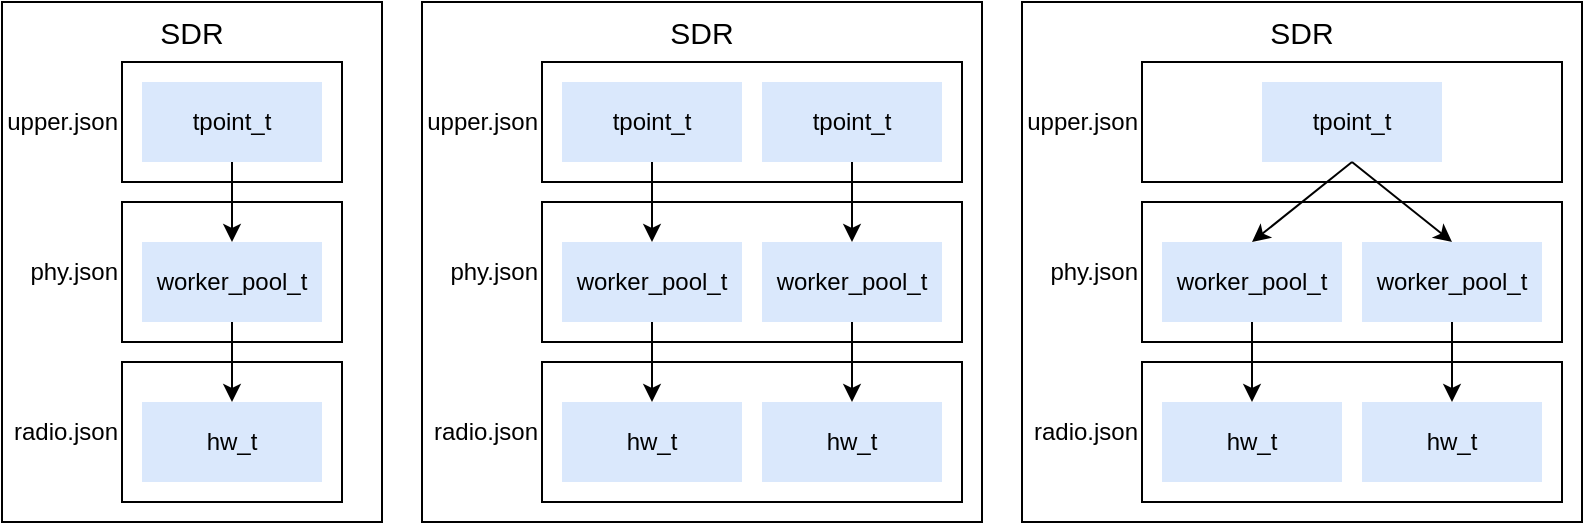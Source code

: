 <mxfile version="26.1.1">
  <diagram id="aQhpeuAyKN3efvRNQwSn" name="Draft 0">
    <mxGraphModel dx="989" dy="617" grid="1" gridSize="10" guides="0" tooltips="1" connect="1" arrows="1" fold="1" page="1" pageScale="1" pageWidth="827" pageHeight="583" math="0" shadow="0">
      <root>
        <mxCell id="0" />
        <mxCell id="1" parent="0" />
        <mxCell id="8TTzhzkPqiKwERcbz_GF-29" value="SDR" style="rounded=0;whiteSpace=wrap;html=1;fillColor=default;verticalAlign=top;fontSize=15;" parent="1" vertex="1">
          <mxGeometry x="230" y="10" width="280" height="260" as="geometry" />
        </mxCell>
        <mxCell id="8TTzhzkPqiKwERcbz_GF-19" value="SDR" style="rounded=0;whiteSpace=wrap;html=1;fillColor=default;verticalAlign=top;fontSize=15;" parent="1" vertex="1">
          <mxGeometry x="20" y="10" width="190" height="260" as="geometry" />
        </mxCell>
        <mxCell id="8TTzhzkPqiKwERcbz_GF-39" value="SDR" style="rounded=0;whiteSpace=wrap;html=1;fillColor=default;verticalAlign=top;fontSize=15;" parent="1" vertex="1">
          <mxGeometry x="530" y="10" width="280" height="260" as="geometry" />
        </mxCell>
        <mxCell id="8TTzhzkPqiKwERcbz_GF-28" value="upper.json" style="rounded=0;whiteSpace=wrap;html=1;fillColor=none;labelPosition=left;verticalLabelPosition=middle;align=right;verticalAlign=middle;" parent="1" vertex="1">
          <mxGeometry x="290" y="40" width="210" height="60" as="geometry" />
        </mxCell>
        <mxCell id="8TTzhzkPqiKwERcbz_GF-26" value="radio.json" style="rounded=0;whiteSpace=wrap;html=1;fillColor=none;labelPosition=left;verticalLabelPosition=middle;align=right;verticalAlign=middle;" parent="1" vertex="1">
          <mxGeometry x="290" y="190" width="210" height="70" as="geometry" />
        </mxCell>
        <mxCell id="8TTzhzkPqiKwERcbz_GF-27" value="phy.json" style="rounded=0;whiteSpace=wrap;html=1;fillColor=none;labelPosition=left;verticalLabelPosition=middle;align=right;verticalAlign=middle;" parent="1" vertex="1">
          <mxGeometry x="290" y="110" width="210" height="70" as="geometry" />
        </mxCell>
        <mxCell id="gou46OdMyQ_DH9dvmqBt-82" value="hw_t" style="rounded=0;whiteSpace=wrap;html=1;fillColor=#dae8fc;strokeColor=none;verticalAlign=middle;dashed=1;" parent="1" vertex="1">
          <mxGeometry x="90" y="210" width="90" height="40" as="geometry" />
        </mxCell>
        <mxCell id="8TTzhzkPqiKwERcbz_GF-3" value="worker_pool_t" style="rounded=0;whiteSpace=wrap;html=1;fillColor=#dae8fc;strokeColor=none;verticalAlign=middle;dashed=1;" parent="1" vertex="1">
          <mxGeometry x="90" y="130" width="90" height="40" as="geometry" />
        </mxCell>
        <mxCell id="8TTzhzkPqiKwERcbz_GF-4" value="tpoint_t" style="rounded=0;whiteSpace=wrap;html=1;fillColor=#dae8fc;strokeColor=none;verticalAlign=middle;dashed=1;" parent="1" vertex="1">
          <mxGeometry x="90" y="50" width="90" height="40" as="geometry" />
        </mxCell>
        <mxCell id="8TTzhzkPqiKwERcbz_GF-11" value="" style="endArrow=classic;html=1;rounded=0;exitX=0.5;exitY=1;exitDx=0;exitDy=0;entryX=0.5;entryY=0;entryDx=0;entryDy=0;" parent="1" source="8TTzhzkPqiKwERcbz_GF-4" target="8TTzhzkPqiKwERcbz_GF-3" edge="1">
          <mxGeometry width="50" height="50" relative="1" as="geometry">
            <mxPoint x="410" as="sourcePoint" />
            <mxPoint x="460" y="-50" as="targetPoint" />
          </mxGeometry>
        </mxCell>
        <mxCell id="8TTzhzkPqiKwERcbz_GF-12" value="" style="endArrow=classic;html=1;rounded=0;exitX=0.5;exitY=1;exitDx=0;exitDy=0;entryX=0.5;entryY=0;entryDx=0;entryDy=0;" parent="1" source="8TTzhzkPqiKwERcbz_GF-3" target="gou46OdMyQ_DH9dvmqBt-82" edge="1">
          <mxGeometry width="50" height="50" relative="1" as="geometry">
            <mxPoint x="150" y="160" as="sourcePoint" />
            <mxPoint x="150" y="200" as="targetPoint" />
          </mxGeometry>
        </mxCell>
        <mxCell id="8TTzhzkPqiKwERcbz_GF-14" value="radio.json" style="rounded=0;whiteSpace=wrap;html=1;fillColor=none;labelPosition=left;verticalLabelPosition=middle;align=right;verticalAlign=middle;" parent="1" vertex="1">
          <mxGeometry x="80" y="190" width="110" height="70" as="geometry" />
        </mxCell>
        <mxCell id="8TTzhzkPqiKwERcbz_GF-16" value="phy.json" style="rounded=0;whiteSpace=wrap;html=1;fillColor=none;labelPosition=left;verticalLabelPosition=middle;align=right;verticalAlign=middle;" parent="1" vertex="1">
          <mxGeometry x="80" y="110" width="110" height="70" as="geometry" />
        </mxCell>
        <mxCell id="8TTzhzkPqiKwERcbz_GF-17" value="upper.json" style="rounded=0;whiteSpace=wrap;html=1;fillColor=none;labelPosition=left;verticalLabelPosition=middle;align=right;verticalAlign=middle;" parent="1" vertex="1">
          <mxGeometry x="80" y="40" width="110" height="60" as="geometry" />
        </mxCell>
        <mxCell id="8TTzhzkPqiKwERcbz_GF-21" value="hw_t" style="rounded=0;whiteSpace=wrap;html=1;fillColor=#dae8fc;strokeColor=none;verticalAlign=middle;dashed=1;" parent="1" vertex="1">
          <mxGeometry x="300" y="210" width="90" height="40" as="geometry" />
        </mxCell>
        <mxCell id="8TTzhzkPqiKwERcbz_GF-22" value="worker_pool_t" style="rounded=0;whiteSpace=wrap;html=1;fillColor=#dae8fc;strokeColor=none;verticalAlign=middle;dashed=1;" parent="1" vertex="1">
          <mxGeometry x="300" y="130" width="90" height="40" as="geometry" />
        </mxCell>
        <mxCell id="8TTzhzkPqiKwERcbz_GF-23" value="tpoint_t" style="rounded=0;whiteSpace=wrap;html=1;fillColor=#dae8fc;strokeColor=none;verticalAlign=middle;dashed=1;" parent="1" vertex="1">
          <mxGeometry x="300" y="50" width="90" height="40" as="geometry" />
        </mxCell>
        <mxCell id="8TTzhzkPqiKwERcbz_GF-24" value="" style="endArrow=classic;html=1;rounded=0;exitX=0.5;exitY=1;exitDx=0;exitDy=0;entryX=0.5;entryY=0;entryDx=0;entryDy=0;" parent="1" source="8TTzhzkPqiKwERcbz_GF-23" target="8TTzhzkPqiKwERcbz_GF-22" edge="1">
          <mxGeometry width="50" height="50" relative="1" as="geometry">
            <mxPoint x="620" as="sourcePoint" />
            <mxPoint x="670" y="-50" as="targetPoint" />
          </mxGeometry>
        </mxCell>
        <mxCell id="8TTzhzkPqiKwERcbz_GF-25" value="" style="endArrow=classic;html=1;rounded=0;exitX=0.5;exitY=1;exitDx=0;exitDy=0;entryX=0.5;entryY=0;entryDx=0;entryDy=0;" parent="1" source="8TTzhzkPqiKwERcbz_GF-22" target="8TTzhzkPqiKwERcbz_GF-21" edge="1">
          <mxGeometry width="50" height="50" relative="1" as="geometry">
            <mxPoint x="360" y="160" as="sourcePoint" />
            <mxPoint x="360" y="200" as="targetPoint" />
          </mxGeometry>
        </mxCell>
        <mxCell id="8TTzhzkPqiKwERcbz_GF-31" value="hw_t" style="rounded=0;whiteSpace=wrap;html=1;fillColor=#dae8fc;strokeColor=none;verticalAlign=middle;dashed=1;" parent="1" vertex="1">
          <mxGeometry x="400" y="210" width="90" height="40" as="geometry" />
        </mxCell>
        <mxCell id="8TTzhzkPqiKwERcbz_GF-32" value="worker_pool_t" style="rounded=0;whiteSpace=wrap;html=1;fillColor=#dae8fc;strokeColor=none;verticalAlign=middle;dashed=1;" parent="1" vertex="1">
          <mxGeometry x="400" y="130" width="90" height="40" as="geometry" />
        </mxCell>
        <mxCell id="8TTzhzkPqiKwERcbz_GF-33" value="tpoint_t" style="rounded=0;whiteSpace=wrap;html=1;fillColor=#dae8fc;strokeColor=none;verticalAlign=middle;dashed=1;" parent="1" vertex="1">
          <mxGeometry x="400" y="50" width="90" height="40" as="geometry" />
        </mxCell>
        <mxCell id="8TTzhzkPqiKwERcbz_GF-34" value="" style="endArrow=classic;html=1;rounded=0;exitX=0.5;exitY=1;exitDx=0;exitDy=0;entryX=0.5;entryY=0;entryDx=0;entryDy=0;" parent="1" source="8TTzhzkPqiKwERcbz_GF-33" target="8TTzhzkPqiKwERcbz_GF-32" edge="1">
          <mxGeometry width="50" height="50" relative="1" as="geometry">
            <mxPoint x="720" as="sourcePoint" />
            <mxPoint x="770" y="-50" as="targetPoint" />
          </mxGeometry>
        </mxCell>
        <mxCell id="8TTzhzkPqiKwERcbz_GF-35" value="" style="endArrow=classic;html=1;rounded=0;exitX=0.5;exitY=1;exitDx=0;exitDy=0;entryX=0.5;entryY=0;entryDx=0;entryDy=0;" parent="1" source="8TTzhzkPqiKwERcbz_GF-32" target="8TTzhzkPqiKwERcbz_GF-31" edge="1">
          <mxGeometry width="50" height="50" relative="1" as="geometry">
            <mxPoint x="460" y="160" as="sourcePoint" />
            <mxPoint x="460" y="200" as="targetPoint" />
          </mxGeometry>
        </mxCell>
        <mxCell id="8TTzhzkPqiKwERcbz_GF-36" value="upper.json" style="rounded=0;whiteSpace=wrap;html=1;fillColor=none;labelPosition=left;verticalLabelPosition=middle;align=right;verticalAlign=middle;" parent="1" vertex="1">
          <mxGeometry x="590" y="40" width="210" height="60" as="geometry" />
        </mxCell>
        <mxCell id="8TTzhzkPqiKwERcbz_GF-37" value="radio.json" style="rounded=0;whiteSpace=wrap;html=1;fillColor=none;labelPosition=left;verticalLabelPosition=middle;align=right;verticalAlign=middle;" parent="1" vertex="1">
          <mxGeometry x="590" y="190" width="210" height="70" as="geometry" />
        </mxCell>
        <mxCell id="8TTzhzkPqiKwERcbz_GF-38" value="phy.json" style="rounded=0;whiteSpace=wrap;html=1;fillColor=none;labelPosition=left;verticalLabelPosition=middle;align=right;verticalAlign=middle;" parent="1" vertex="1">
          <mxGeometry x="590" y="110" width="210" height="70" as="geometry" />
        </mxCell>
        <mxCell id="8TTzhzkPqiKwERcbz_GF-40" value="hw_t" style="rounded=0;whiteSpace=wrap;html=1;fillColor=#dae8fc;strokeColor=none;verticalAlign=middle;dashed=1;" parent="1" vertex="1">
          <mxGeometry x="600" y="210" width="90" height="40" as="geometry" />
        </mxCell>
        <mxCell id="8TTzhzkPqiKwERcbz_GF-41" value="worker_pool_t" style="rounded=0;whiteSpace=wrap;html=1;fillColor=#dae8fc;strokeColor=none;verticalAlign=middle;dashed=1;" parent="1" vertex="1">
          <mxGeometry x="600" y="130" width="90" height="40" as="geometry" />
        </mxCell>
        <mxCell id="8TTzhzkPqiKwERcbz_GF-42" value="tpoint_t" style="rounded=0;whiteSpace=wrap;html=1;fillColor=#dae8fc;strokeColor=none;verticalAlign=middle;dashed=1;" parent="1" vertex="1">
          <mxGeometry x="650" y="50" width="90" height="40" as="geometry" />
        </mxCell>
        <mxCell id="8TTzhzkPqiKwERcbz_GF-43" value="" style="endArrow=classic;html=1;rounded=0;exitX=0.5;exitY=1;exitDx=0;exitDy=0;entryX=0.5;entryY=0;entryDx=0;entryDy=0;" parent="1" source="8TTzhzkPqiKwERcbz_GF-42" target="8TTzhzkPqiKwERcbz_GF-41" edge="1">
          <mxGeometry width="50" height="50" relative="1" as="geometry">
            <mxPoint x="920" as="sourcePoint" />
            <mxPoint x="970" y="-50" as="targetPoint" />
          </mxGeometry>
        </mxCell>
        <mxCell id="8TTzhzkPqiKwERcbz_GF-44" value="" style="endArrow=classic;html=1;rounded=0;exitX=0.5;exitY=1;exitDx=0;exitDy=0;entryX=0.5;entryY=0;entryDx=0;entryDy=0;" parent="1" source="8TTzhzkPqiKwERcbz_GF-41" target="8TTzhzkPqiKwERcbz_GF-40" edge="1">
          <mxGeometry width="50" height="50" relative="1" as="geometry">
            <mxPoint x="660" y="160" as="sourcePoint" />
            <mxPoint x="660" y="200" as="targetPoint" />
          </mxGeometry>
        </mxCell>
        <mxCell id="8TTzhzkPqiKwERcbz_GF-45" value="hw_t" style="rounded=0;whiteSpace=wrap;html=1;fillColor=#dae8fc;strokeColor=none;verticalAlign=middle;dashed=1;" parent="1" vertex="1">
          <mxGeometry x="700" y="210" width="90" height="40" as="geometry" />
        </mxCell>
        <mxCell id="8TTzhzkPqiKwERcbz_GF-46" value="worker_pool_t" style="rounded=0;whiteSpace=wrap;html=1;fillColor=#dae8fc;strokeColor=none;verticalAlign=middle;dashed=1;" parent="1" vertex="1">
          <mxGeometry x="700" y="130" width="90" height="40" as="geometry" />
        </mxCell>
        <mxCell id="8TTzhzkPqiKwERcbz_GF-49" value="" style="endArrow=classic;html=1;rounded=0;exitX=0.5;exitY=1;exitDx=0;exitDy=0;entryX=0.5;entryY=0;entryDx=0;entryDy=0;" parent="1" source="8TTzhzkPqiKwERcbz_GF-46" target="8TTzhzkPqiKwERcbz_GF-45" edge="1">
          <mxGeometry width="50" height="50" relative="1" as="geometry">
            <mxPoint x="760" y="160" as="sourcePoint" />
            <mxPoint x="760" y="200" as="targetPoint" />
          </mxGeometry>
        </mxCell>
        <mxCell id="8TTzhzkPqiKwERcbz_GF-48" value="" style="endArrow=classic;html=1;rounded=0;exitX=0.5;exitY=1;exitDx=0;exitDy=0;entryX=0.5;entryY=0;entryDx=0;entryDy=0;" parent="1" source="8TTzhzkPqiKwERcbz_GF-42" target="8TTzhzkPqiKwERcbz_GF-46" edge="1">
          <mxGeometry width="50" height="50" relative="1" as="geometry">
            <mxPoint x="745" y="90" as="sourcePoint" />
            <mxPoint x="1070" y="-50" as="targetPoint" />
          </mxGeometry>
        </mxCell>
      </root>
    </mxGraphModel>
  </diagram>
</mxfile>
